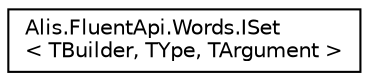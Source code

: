 digraph "Graphical Class Hierarchy"
{
 // LATEX_PDF_SIZE
  edge [fontname="Helvetica",fontsize="10",labelfontname="Helvetica",labelfontsize="10"];
  node [fontname="Helvetica",fontsize="10",shape=record];
  rankdir="LR";
  Node0 [label="Alis.FluentApi.Words.ISet\l\< TBuilder, TYpe, TArgument \>",height=0.2,width=0.4,color="black", fillcolor="white", style="filled",URL="$interface_alis_1_1_fluent_api_1_1_words_1_1_i_set.html",tooltip="The set interface"];
}
